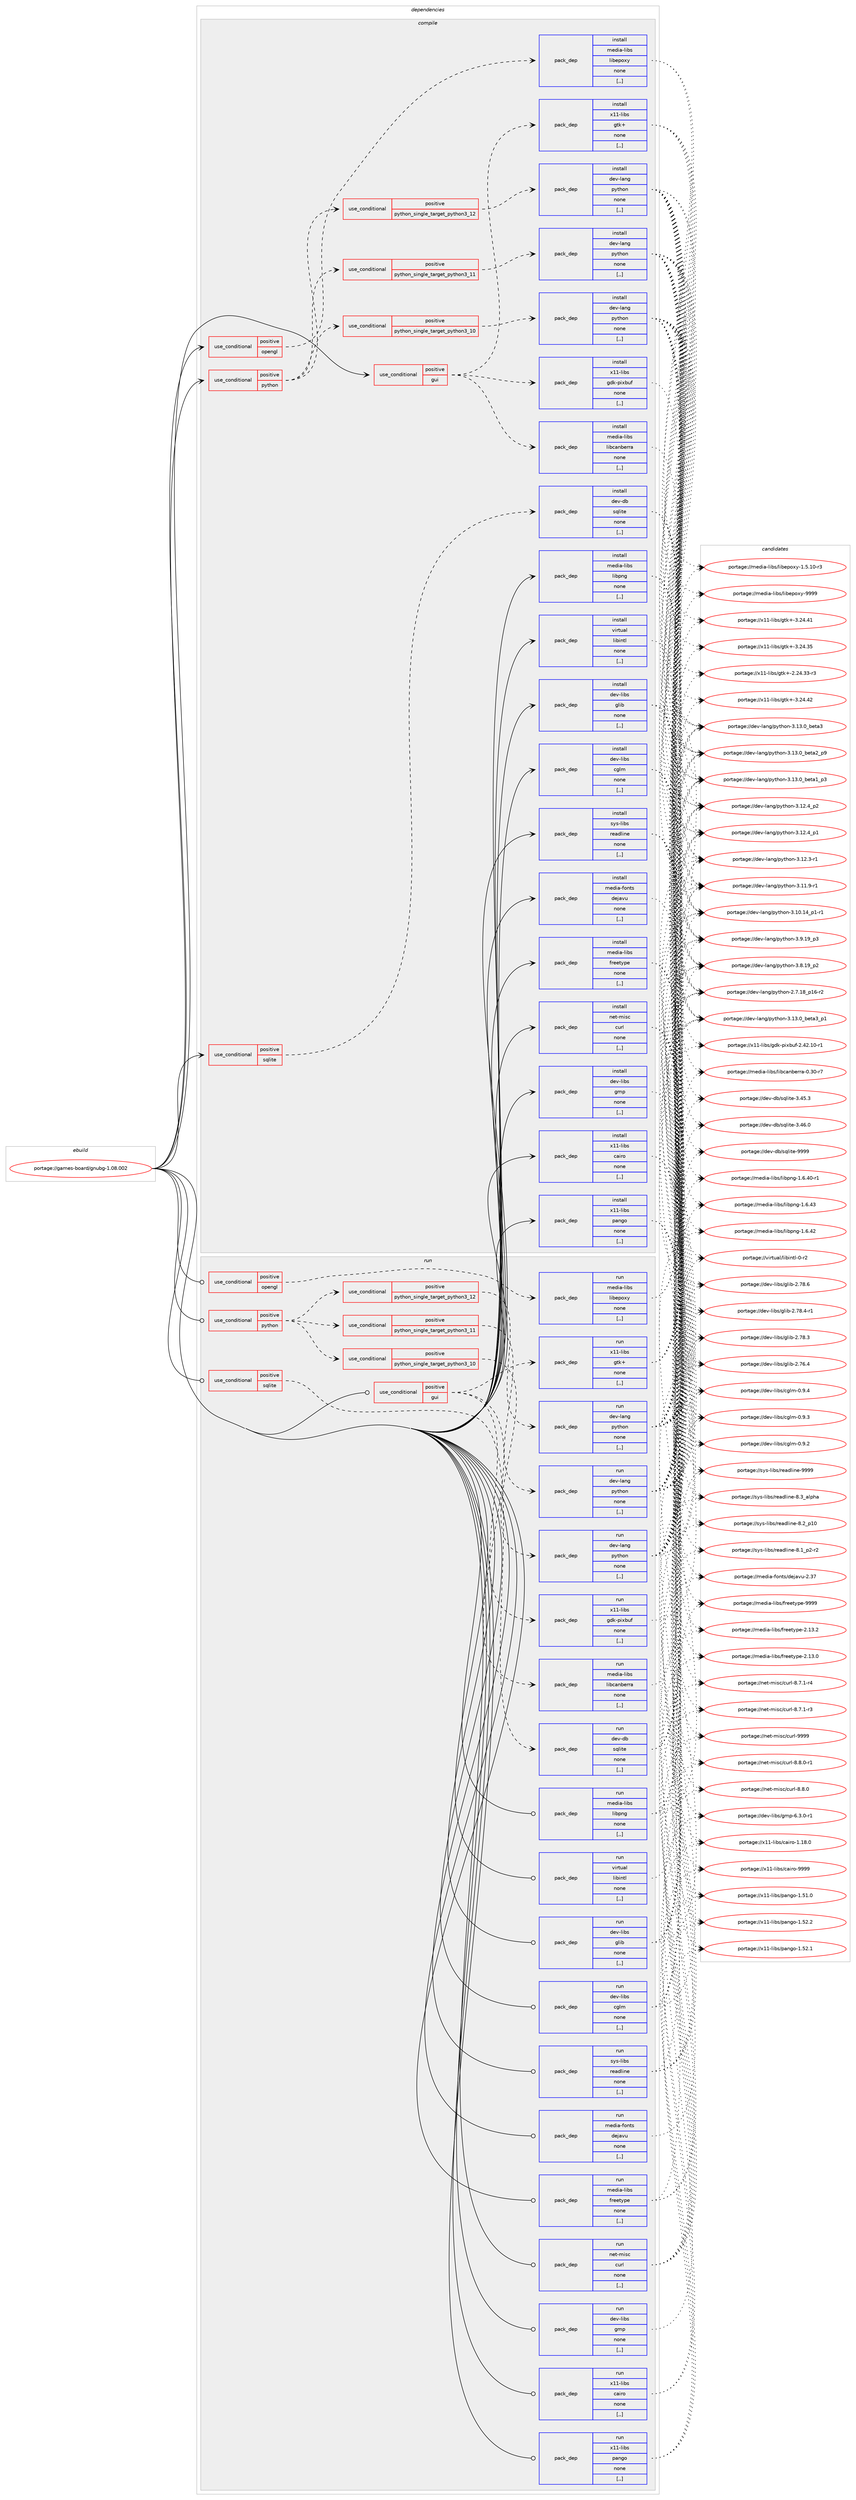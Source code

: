 digraph prolog {

# *************
# Graph options
# *************

newrank=true;
concentrate=true;
compound=true;
graph [rankdir=LR,fontname=Helvetica,fontsize=10,ranksep=1.5];#, ranksep=2.5, nodesep=0.2];
edge  [arrowhead=vee];
node  [fontname=Helvetica,fontsize=10];

# **********
# The ebuild
# **********

subgraph cluster_leftcol {
color=gray;
label=<<i>ebuild</i>>;
id [label="portage://games-board/gnubg-1.08.002", color=red, width=4, href="../games-board/gnubg-1.08.002.svg"];
}

# ****************
# The dependencies
# ****************

subgraph cluster_midcol {
color=gray;
label=<<i>dependencies</i>>;
subgraph cluster_compile {
fillcolor="#eeeeee";
style=filled;
label=<<i>compile</i>>;
subgraph cond62828 {
dependency225313 [label=<<TABLE BORDER="0" CELLBORDER="1" CELLSPACING="0" CELLPADDING="4"><TR><TD ROWSPAN="3" CELLPADDING="10">use_conditional</TD></TR><TR><TD>positive</TD></TR><TR><TD>gui</TD></TR></TABLE>>, shape=none, color=red];
subgraph pack160986 {
dependency225314 [label=<<TABLE BORDER="0" CELLBORDER="1" CELLSPACING="0" CELLPADDING="4" WIDTH="220"><TR><TD ROWSPAN="6" CELLPADDING="30">pack_dep</TD></TR><TR><TD WIDTH="110">install</TD></TR><TR><TD>media-libs</TD></TR><TR><TD>libcanberra</TD></TR><TR><TD>none</TD></TR><TR><TD>[,,]</TD></TR></TABLE>>, shape=none, color=blue];
}
dependency225313:e -> dependency225314:w [weight=20,style="dashed",arrowhead="vee"];
subgraph pack160987 {
dependency225315 [label=<<TABLE BORDER="0" CELLBORDER="1" CELLSPACING="0" CELLPADDING="4" WIDTH="220"><TR><TD ROWSPAN="6" CELLPADDING="30">pack_dep</TD></TR><TR><TD WIDTH="110">install</TD></TR><TR><TD>x11-libs</TD></TR><TR><TD>gdk-pixbuf</TD></TR><TR><TD>none</TD></TR><TR><TD>[,,]</TD></TR></TABLE>>, shape=none, color=blue];
}
dependency225313:e -> dependency225315:w [weight=20,style="dashed",arrowhead="vee"];
subgraph pack160988 {
dependency225316 [label=<<TABLE BORDER="0" CELLBORDER="1" CELLSPACING="0" CELLPADDING="4" WIDTH="220"><TR><TD ROWSPAN="6" CELLPADDING="30">pack_dep</TD></TR><TR><TD WIDTH="110">install</TD></TR><TR><TD>x11-libs</TD></TR><TR><TD>gtk+</TD></TR><TR><TD>none</TD></TR><TR><TD>[,,]</TD></TR></TABLE>>, shape=none, color=blue];
}
dependency225313:e -> dependency225316:w [weight=20,style="dashed",arrowhead="vee"];
}
id:e -> dependency225313:w [weight=20,style="solid",arrowhead="vee"];
subgraph cond62829 {
dependency225317 [label=<<TABLE BORDER="0" CELLBORDER="1" CELLSPACING="0" CELLPADDING="4"><TR><TD ROWSPAN="3" CELLPADDING="10">use_conditional</TD></TR><TR><TD>positive</TD></TR><TR><TD>opengl</TD></TR></TABLE>>, shape=none, color=red];
subgraph pack160989 {
dependency225318 [label=<<TABLE BORDER="0" CELLBORDER="1" CELLSPACING="0" CELLPADDING="4" WIDTH="220"><TR><TD ROWSPAN="6" CELLPADDING="30">pack_dep</TD></TR><TR><TD WIDTH="110">install</TD></TR><TR><TD>media-libs</TD></TR><TR><TD>libepoxy</TD></TR><TR><TD>none</TD></TR><TR><TD>[,,]</TD></TR></TABLE>>, shape=none, color=blue];
}
dependency225317:e -> dependency225318:w [weight=20,style="dashed",arrowhead="vee"];
}
id:e -> dependency225317:w [weight=20,style="solid",arrowhead="vee"];
subgraph cond62830 {
dependency225319 [label=<<TABLE BORDER="0" CELLBORDER="1" CELLSPACING="0" CELLPADDING="4"><TR><TD ROWSPAN="3" CELLPADDING="10">use_conditional</TD></TR><TR><TD>positive</TD></TR><TR><TD>python</TD></TR></TABLE>>, shape=none, color=red];
subgraph cond62831 {
dependency225320 [label=<<TABLE BORDER="0" CELLBORDER="1" CELLSPACING="0" CELLPADDING="4"><TR><TD ROWSPAN="3" CELLPADDING="10">use_conditional</TD></TR><TR><TD>positive</TD></TR><TR><TD>python_single_target_python3_10</TD></TR></TABLE>>, shape=none, color=red];
subgraph pack160990 {
dependency225321 [label=<<TABLE BORDER="0" CELLBORDER="1" CELLSPACING="0" CELLPADDING="4" WIDTH="220"><TR><TD ROWSPAN="6" CELLPADDING="30">pack_dep</TD></TR><TR><TD WIDTH="110">install</TD></TR><TR><TD>dev-lang</TD></TR><TR><TD>python</TD></TR><TR><TD>none</TD></TR><TR><TD>[,,]</TD></TR></TABLE>>, shape=none, color=blue];
}
dependency225320:e -> dependency225321:w [weight=20,style="dashed",arrowhead="vee"];
}
dependency225319:e -> dependency225320:w [weight=20,style="dashed",arrowhead="vee"];
subgraph cond62832 {
dependency225322 [label=<<TABLE BORDER="0" CELLBORDER="1" CELLSPACING="0" CELLPADDING="4"><TR><TD ROWSPAN="3" CELLPADDING="10">use_conditional</TD></TR><TR><TD>positive</TD></TR><TR><TD>python_single_target_python3_11</TD></TR></TABLE>>, shape=none, color=red];
subgraph pack160991 {
dependency225323 [label=<<TABLE BORDER="0" CELLBORDER="1" CELLSPACING="0" CELLPADDING="4" WIDTH="220"><TR><TD ROWSPAN="6" CELLPADDING="30">pack_dep</TD></TR><TR><TD WIDTH="110">install</TD></TR><TR><TD>dev-lang</TD></TR><TR><TD>python</TD></TR><TR><TD>none</TD></TR><TR><TD>[,,]</TD></TR></TABLE>>, shape=none, color=blue];
}
dependency225322:e -> dependency225323:w [weight=20,style="dashed",arrowhead="vee"];
}
dependency225319:e -> dependency225322:w [weight=20,style="dashed",arrowhead="vee"];
subgraph cond62833 {
dependency225324 [label=<<TABLE BORDER="0" CELLBORDER="1" CELLSPACING="0" CELLPADDING="4"><TR><TD ROWSPAN="3" CELLPADDING="10">use_conditional</TD></TR><TR><TD>positive</TD></TR><TR><TD>python_single_target_python3_12</TD></TR></TABLE>>, shape=none, color=red];
subgraph pack160992 {
dependency225325 [label=<<TABLE BORDER="0" CELLBORDER="1" CELLSPACING="0" CELLPADDING="4" WIDTH="220"><TR><TD ROWSPAN="6" CELLPADDING="30">pack_dep</TD></TR><TR><TD WIDTH="110">install</TD></TR><TR><TD>dev-lang</TD></TR><TR><TD>python</TD></TR><TR><TD>none</TD></TR><TR><TD>[,,]</TD></TR></TABLE>>, shape=none, color=blue];
}
dependency225324:e -> dependency225325:w [weight=20,style="dashed",arrowhead="vee"];
}
dependency225319:e -> dependency225324:w [weight=20,style="dashed",arrowhead="vee"];
}
id:e -> dependency225319:w [weight=20,style="solid",arrowhead="vee"];
subgraph cond62834 {
dependency225326 [label=<<TABLE BORDER="0" CELLBORDER="1" CELLSPACING="0" CELLPADDING="4"><TR><TD ROWSPAN="3" CELLPADDING="10">use_conditional</TD></TR><TR><TD>positive</TD></TR><TR><TD>sqlite</TD></TR></TABLE>>, shape=none, color=red];
subgraph pack160993 {
dependency225327 [label=<<TABLE BORDER="0" CELLBORDER="1" CELLSPACING="0" CELLPADDING="4" WIDTH="220"><TR><TD ROWSPAN="6" CELLPADDING="30">pack_dep</TD></TR><TR><TD WIDTH="110">install</TD></TR><TR><TD>dev-db</TD></TR><TR><TD>sqlite</TD></TR><TR><TD>none</TD></TR><TR><TD>[,,]</TD></TR></TABLE>>, shape=none, color=blue];
}
dependency225326:e -> dependency225327:w [weight=20,style="dashed",arrowhead="vee"];
}
id:e -> dependency225326:w [weight=20,style="solid",arrowhead="vee"];
subgraph pack160994 {
dependency225328 [label=<<TABLE BORDER="0" CELLBORDER="1" CELLSPACING="0" CELLPADDING="4" WIDTH="220"><TR><TD ROWSPAN="6" CELLPADDING="30">pack_dep</TD></TR><TR><TD WIDTH="110">install</TD></TR><TR><TD>dev-libs</TD></TR><TR><TD>cglm</TD></TR><TR><TD>none</TD></TR><TR><TD>[,,]</TD></TR></TABLE>>, shape=none, color=blue];
}
id:e -> dependency225328:w [weight=20,style="solid",arrowhead="vee"];
subgraph pack160995 {
dependency225329 [label=<<TABLE BORDER="0" CELLBORDER="1" CELLSPACING="0" CELLPADDING="4" WIDTH="220"><TR><TD ROWSPAN="6" CELLPADDING="30">pack_dep</TD></TR><TR><TD WIDTH="110">install</TD></TR><TR><TD>dev-libs</TD></TR><TR><TD>glib</TD></TR><TR><TD>none</TD></TR><TR><TD>[,,]</TD></TR></TABLE>>, shape=none, color=blue];
}
id:e -> dependency225329:w [weight=20,style="solid",arrowhead="vee"];
subgraph pack160996 {
dependency225330 [label=<<TABLE BORDER="0" CELLBORDER="1" CELLSPACING="0" CELLPADDING="4" WIDTH="220"><TR><TD ROWSPAN="6" CELLPADDING="30">pack_dep</TD></TR><TR><TD WIDTH="110">install</TD></TR><TR><TD>dev-libs</TD></TR><TR><TD>gmp</TD></TR><TR><TD>none</TD></TR><TR><TD>[,,]</TD></TR></TABLE>>, shape=none, color=blue];
}
id:e -> dependency225330:w [weight=20,style="solid",arrowhead="vee"];
subgraph pack160997 {
dependency225331 [label=<<TABLE BORDER="0" CELLBORDER="1" CELLSPACING="0" CELLPADDING="4" WIDTH="220"><TR><TD ROWSPAN="6" CELLPADDING="30">pack_dep</TD></TR><TR><TD WIDTH="110">install</TD></TR><TR><TD>media-fonts</TD></TR><TR><TD>dejavu</TD></TR><TR><TD>none</TD></TR><TR><TD>[,,]</TD></TR></TABLE>>, shape=none, color=blue];
}
id:e -> dependency225331:w [weight=20,style="solid",arrowhead="vee"];
subgraph pack160998 {
dependency225332 [label=<<TABLE BORDER="0" CELLBORDER="1" CELLSPACING="0" CELLPADDING="4" WIDTH="220"><TR><TD ROWSPAN="6" CELLPADDING="30">pack_dep</TD></TR><TR><TD WIDTH="110">install</TD></TR><TR><TD>media-libs</TD></TR><TR><TD>freetype</TD></TR><TR><TD>none</TD></TR><TR><TD>[,,]</TD></TR></TABLE>>, shape=none, color=blue];
}
id:e -> dependency225332:w [weight=20,style="solid",arrowhead="vee"];
subgraph pack160999 {
dependency225333 [label=<<TABLE BORDER="0" CELLBORDER="1" CELLSPACING="0" CELLPADDING="4" WIDTH="220"><TR><TD ROWSPAN="6" CELLPADDING="30">pack_dep</TD></TR><TR><TD WIDTH="110">install</TD></TR><TR><TD>media-libs</TD></TR><TR><TD>libpng</TD></TR><TR><TD>none</TD></TR><TR><TD>[,,]</TD></TR></TABLE>>, shape=none, color=blue];
}
id:e -> dependency225333:w [weight=20,style="solid",arrowhead="vee"];
subgraph pack161000 {
dependency225334 [label=<<TABLE BORDER="0" CELLBORDER="1" CELLSPACING="0" CELLPADDING="4" WIDTH="220"><TR><TD ROWSPAN="6" CELLPADDING="30">pack_dep</TD></TR><TR><TD WIDTH="110">install</TD></TR><TR><TD>net-misc</TD></TR><TR><TD>curl</TD></TR><TR><TD>none</TD></TR><TR><TD>[,,]</TD></TR></TABLE>>, shape=none, color=blue];
}
id:e -> dependency225334:w [weight=20,style="solid",arrowhead="vee"];
subgraph pack161001 {
dependency225335 [label=<<TABLE BORDER="0" CELLBORDER="1" CELLSPACING="0" CELLPADDING="4" WIDTH="220"><TR><TD ROWSPAN="6" CELLPADDING="30">pack_dep</TD></TR><TR><TD WIDTH="110">install</TD></TR><TR><TD>sys-libs</TD></TR><TR><TD>readline</TD></TR><TR><TD>none</TD></TR><TR><TD>[,,]</TD></TR></TABLE>>, shape=none, color=blue];
}
id:e -> dependency225335:w [weight=20,style="solid",arrowhead="vee"];
subgraph pack161002 {
dependency225336 [label=<<TABLE BORDER="0" CELLBORDER="1" CELLSPACING="0" CELLPADDING="4" WIDTH="220"><TR><TD ROWSPAN="6" CELLPADDING="30">pack_dep</TD></TR><TR><TD WIDTH="110">install</TD></TR><TR><TD>virtual</TD></TR><TR><TD>libintl</TD></TR><TR><TD>none</TD></TR><TR><TD>[,,]</TD></TR></TABLE>>, shape=none, color=blue];
}
id:e -> dependency225336:w [weight=20,style="solid",arrowhead="vee"];
subgraph pack161003 {
dependency225337 [label=<<TABLE BORDER="0" CELLBORDER="1" CELLSPACING="0" CELLPADDING="4" WIDTH="220"><TR><TD ROWSPAN="6" CELLPADDING="30">pack_dep</TD></TR><TR><TD WIDTH="110">install</TD></TR><TR><TD>x11-libs</TD></TR><TR><TD>cairo</TD></TR><TR><TD>none</TD></TR><TR><TD>[,,]</TD></TR></TABLE>>, shape=none, color=blue];
}
id:e -> dependency225337:w [weight=20,style="solid",arrowhead="vee"];
subgraph pack161004 {
dependency225338 [label=<<TABLE BORDER="0" CELLBORDER="1" CELLSPACING="0" CELLPADDING="4" WIDTH="220"><TR><TD ROWSPAN="6" CELLPADDING="30">pack_dep</TD></TR><TR><TD WIDTH="110">install</TD></TR><TR><TD>x11-libs</TD></TR><TR><TD>pango</TD></TR><TR><TD>none</TD></TR><TR><TD>[,,]</TD></TR></TABLE>>, shape=none, color=blue];
}
id:e -> dependency225338:w [weight=20,style="solid",arrowhead="vee"];
}
subgraph cluster_compileandrun {
fillcolor="#eeeeee";
style=filled;
label=<<i>compile and run</i>>;
}
subgraph cluster_run {
fillcolor="#eeeeee";
style=filled;
label=<<i>run</i>>;
subgraph cond62835 {
dependency225339 [label=<<TABLE BORDER="0" CELLBORDER="1" CELLSPACING="0" CELLPADDING="4"><TR><TD ROWSPAN="3" CELLPADDING="10">use_conditional</TD></TR><TR><TD>positive</TD></TR><TR><TD>gui</TD></TR></TABLE>>, shape=none, color=red];
subgraph pack161005 {
dependency225340 [label=<<TABLE BORDER="0" CELLBORDER="1" CELLSPACING="0" CELLPADDING="4" WIDTH="220"><TR><TD ROWSPAN="6" CELLPADDING="30">pack_dep</TD></TR><TR><TD WIDTH="110">run</TD></TR><TR><TD>media-libs</TD></TR><TR><TD>libcanberra</TD></TR><TR><TD>none</TD></TR><TR><TD>[,,]</TD></TR></TABLE>>, shape=none, color=blue];
}
dependency225339:e -> dependency225340:w [weight=20,style="dashed",arrowhead="vee"];
subgraph pack161006 {
dependency225341 [label=<<TABLE BORDER="0" CELLBORDER="1" CELLSPACING="0" CELLPADDING="4" WIDTH="220"><TR><TD ROWSPAN="6" CELLPADDING="30">pack_dep</TD></TR><TR><TD WIDTH="110">run</TD></TR><TR><TD>x11-libs</TD></TR><TR><TD>gdk-pixbuf</TD></TR><TR><TD>none</TD></TR><TR><TD>[,,]</TD></TR></TABLE>>, shape=none, color=blue];
}
dependency225339:e -> dependency225341:w [weight=20,style="dashed",arrowhead="vee"];
subgraph pack161007 {
dependency225342 [label=<<TABLE BORDER="0" CELLBORDER="1" CELLSPACING="0" CELLPADDING="4" WIDTH="220"><TR><TD ROWSPAN="6" CELLPADDING="30">pack_dep</TD></TR><TR><TD WIDTH="110">run</TD></TR><TR><TD>x11-libs</TD></TR><TR><TD>gtk+</TD></TR><TR><TD>none</TD></TR><TR><TD>[,,]</TD></TR></TABLE>>, shape=none, color=blue];
}
dependency225339:e -> dependency225342:w [weight=20,style="dashed",arrowhead="vee"];
}
id:e -> dependency225339:w [weight=20,style="solid",arrowhead="odot"];
subgraph cond62836 {
dependency225343 [label=<<TABLE BORDER="0" CELLBORDER="1" CELLSPACING="0" CELLPADDING="4"><TR><TD ROWSPAN="3" CELLPADDING="10">use_conditional</TD></TR><TR><TD>positive</TD></TR><TR><TD>opengl</TD></TR></TABLE>>, shape=none, color=red];
subgraph pack161008 {
dependency225344 [label=<<TABLE BORDER="0" CELLBORDER="1" CELLSPACING="0" CELLPADDING="4" WIDTH="220"><TR><TD ROWSPAN="6" CELLPADDING="30">pack_dep</TD></TR><TR><TD WIDTH="110">run</TD></TR><TR><TD>media-libs</TD></TR><TR><TD>libepoxy</TD></TR><TR><TD>none</TD></TR><TR><TD>[,,]</TD></TR></TABLE>>, shape=none, color=blue];
}
dependency225343:e -> dependency225344:w [weight=20,style="dashed",arrowhead="vee"];
}
id:e -> dependency225343:w [weight=20,style="solid",arrowhead="odot"];
subgraph cond62837 {
dependency225345 [label=<<TABLE BORDER="0" CELLBORDER="1" CELLSPACING="0" CELLPADDING="4"><TR><TD ROWSPAN="3" CELLPADDING="10">use_conditional</TD></TR><TR><TD>positive</TD></TR><TR><TD>python</TD></TR></TABLE>>, shape=none, color=red];
subgraph cond62838 {
dependency225346 [label=<<TABLE BORDER="0" CELLBORDER="1" CELLSPACING="0" CELLPADDING="4"><TR><TD ROWSPAN="3" CELLPADDING="10">use_conditional</TD></TR><TR><TD>positive</TD></TR><TR><TD>python_single_target_python3_10</TD></TR></TABLE>>, shape=none, color=red];
subgraph pack161009 {
dependency225347 [label=<<TABLE BORDER="0" CELLBORDER="1" CELLSPACING="0" CELLPADDING="4" WIDTH="220"><TR><TD ROWSPAN="6" CELLPADDING="30">pack_dep</TD></TR><TR><TD WIDTH="110">run</TD></TR><TR><TD>dev-lang</TD></TR><TR><TD>python</TD></TR><TR><TD>none</TD></TR><TR><TD>[,,]</TD></TR></TABLE>>, shape=none, color=blue];
}
dependency225346:e -> dependency225347:w [weight=20,style="dashed",arrowhead="vee"];
}
dependency225345:e -> dependency225346:w [weight=20,style="dashed",arrowhead="vee"];
subgraph cond62839 {
dependency225348 [label=<<TABLE BORDER="0" CELLBORDER="1" CELLSPACING="0" CELLPADDING="4"><TR><TD ROWSPAN="3" CELLPADDING="10">use_conditional</TD></TR><TR><TD>positive</TD></TR><TR><TD>python_single_target_python3_11</TD></TR></TABLE>>, shape=none, color=red];
subgraph pack161010 {
dependency225349 [label=<<TABLE BORDER="0" CELLBORDER="1" CELLSPACING="0" CELLPADDING="4" WIDTH="220"><TR><TD ROWSPAN="6" CELLPADDING="30">pack_dep</TD></TR><TR><TD WIDTH="110">run</TD></TR><TR><TD>dev-lang</TD></TR><TR><TD>python</TD></TR><TR><TD>none</TD></TR><TR><TD>[,,]</TD></TR></TABLE>>, shape=none, color=blue];
}
dependency225348:e -> dependency225349:w [weight=20,style="dashed",arrowhead="vee"];
}
dependency225345:e -> dependency225348:w [weight=20,style="dashed",arrowhead="vee"];
subgraph cond62840 {
dependency225350 [label=<<TABLE BORDER="0" CELLBORDER="1" CELLSPACING="0" CELLPADDING="4"><TR><TD ROWSPAN="3" CELLPADDING="10">use_conditional</TD></TR><TR><TD>positive</TD></TR><TR><TD>python_single_target_python3_12</TD></TR></TABLE>>, shape=none, color=red];
subgraph pack161011 {
dependency225351 [label=<<TABLE BORDER="0" CELLBORDER="1" CELLSPACING="0" CELLPADDING="4" WIDTH="220"><TR><TD ROWSPAN="6" CELLPADDING="30">pack_dep</TD></TR><TR><TD WIDTH="110">run</TD></TR><TR><TD>dev-lang</TD></TR><TR><TD>python</TD></TR><TR><TD>none</TD></TR><TR><TD>[,,]</TD></TR></TABLE>>, shape=none, color=blue];
}
dependency225350:e -> dependency225351:w [weight=20,style="dashed",arrowhead="vee"];
}
dependency225345:e -> dependency225350:w [weight=20,style="dashed",arrowhead="vee"];
}
id:e -> dependency225345:w [weight=20,style="solid",arrowhead="odot"];
subgraph cond62841 {
dependency225352 [label=<<TABLE BORDER="0" CELLBORDER="1" CELLSPACING="0" CELLPADDING="4"><TR><TD ROWSPAN="3" CELLPADDING="10">use_conditional</TD></TR><TR><TD>positive</TD></TR><TR><TD>sqlite</TD></TR></TABLE>>, shape=none, color=red];
subgraph pack161012 {
dependency225353 [label=<<TABLE BORDER="0" CELLBORDER="1" CELLSPACING="0" CELLPADDING="4" WIDTH="220"><TR><TD ROWSPAN="6" CELLPADDING="30">pack_dep</TD></TR><TR><TD WIDTH="110">run</TD></TR><TR><TD>dev-db</TD></TR><TR><TD>sqlite</TD></TR><TR><TD>none</TD></TR><TR><TD>[,,]</TD></TR></TABLE>>, shape=none, color=blue];
}
dependency225352:e -> dependency225353:w [weight=20,style="dashed",arrowhead="vee"];
}
id:e -> dependency225352:w [weight=20,style="solid",arrowhead="odot"];
subgraph pack161013 {
dependency225354 [label=<<TABLE BORDER="0" CELLBORDER="1" CELLSPACING="0" CELLPADDING="4" WIDTH="220"><TR><TD ROWSPAN="6" CELLPADDING="30">pack_dep</TD></TR><TR><TD WIDTH="110">run</TD></TR><TR><TD>dev-libs</TD></TR><TR><TD>cglm</TD></TR><TR><TD>none</TD></TR><TR><TD>[,,]</TD></TR></TABLE>>, shape=none, color=blue];
}
id:e -> dependency225354:w [weight=20,style="solid",arrowhead="odot"];
subgraph pack161014 {
dependency225355 [label=<<TABLE BORDER="0" CELLBORDER="1" CELLSPACING="0" CELLPADDING="4" WIDTH="220"><TR><TD ROWSPAN="6" CELLPADDING="30">pack_dep</TD></TR><TR><TD WIDTH="110">run</TD></TR><TR><TD>dev-libs</TD></TR><TR><TD>glib</TD></TR><TR><TD>none</TD></TR><TR><TD>[,,]</TD></TR></TABLE>>, shape=none, color=blue];
}
id:e -> dependency225355:w [weight=20,style="solid",arrowhead="odot"];
subgraph pack161015 {
dependency225356 [label=<<TABLE BORDER="0" CELLBORDER="1" CELLSPACING="0" CELLPADDING="4" WIDTH="220"><TR><TD ROWSPAN="6" CELLPADDING="30">pack_dep</TD></TR><TR><TD WIDTH="110">run</TD></TR><TR><TD>dev-libs</TD></TR><TR><TD>gmp</TD></TR><TR><TD>none</TD></TR><TR><TD>[,,]</TD></TR></TABLE>>, shape=none, color=blue];
}
id:e -> dependency225356:w [weight=20,style="solid",arrowhead="odot"];
subgraph pack161016 {
dependency225357 [label=<<TABLE BORDER="0" CELLBORDER="1" CELLSPACING="0" CELLPADDING="4" WIDTH="220"><TR><TD ROWSPAN="6" CELLPADDING="30">pack_dep</TD></TR><TR><TD WIDTH="110">run</TD></TR><TR><TD>media-fonts</TD></TR><TR><TD>dejavu</TD></TR><TR><TD>none</TD></TR><TR><TD>[,,]</TD></TR></TABLE>>, shape=none, color=blue];
}
id:e -> dependency225357:w [weight=20,style="solid",arrowhead="odot"];
subgraph pack161017 {
dependency225358 [label=<<TABLE BORDER="0" CELLBORDER="1" CELLSPACING="0" CELLPADDING="4" WIDTH="220"><TR><TD ROWSPAN="6" CELLPADDING="30">pack_dep</TD></TR><TR><TD WIDTH="110">run</TD></TR><TR><TD>media-libs</TD></TR><TR><TD>freetype</TD></TR><TR><TD>none</TD></TR><TR><TD>[,,]</TD></TR></TABLE>>, shape=none, color=blue];
}
id:e -> dependency225358:w [weight=20,style="solid",arrowhead="odot"];
subgraph pack161018 {
dependency225359 [label=<<TABLE BORDER="0" CELLBORDER="1" CELLSPACING="0" CELLPADDING="4" WIDTH="220"><TR><TD ROWSPAN="6" CELLPADDING="30">pack_dep</TD></TR><TR><TD WIDTH="110">run</TD></TR><TR><TD>media-libs</TD></TR><TR><TD>libpng</TD></TR><TR><TD>none</TD></TR><TR><TD>[,,]</TD></TR></TABLE>>, shape=none, color=blue];
}
id:e -> dependency225359:w [weight=20,style="solid",arrowhead="odot"];
subgraph pack161019 {
dependency225360 [label=<<TABLE BORDER="0" CELLBORDER="1" CELLSPACING="0" CELLPADDING="4" WIDTH="220"><TR><TD ROWSPAN="6" CELLPADDING="30">pack_dep</TD></TR><TR><TD WIDTH="110">run</TD></TR><TR><TD>net-misc</TD></TR><TR><TD>curl</TD></TR><TR><TD>none</TD></TR><TR><TD>[,,]</TD></TR></TABLE>>, shape=none, color=blue];
}
id:e -> dependency225360:w [weight=20,style="solid",arrowhead="odot"];
subgraph pack161020 {
dependency225361 [label=<<TABLE BORDER="0" CELLBORDER="1" CELLSPACING="0" CELLPADDING="4" WIDTH="220"><TR><TD ROWSPAN="6" CELLPADDING="30">pack_dep</TD></TR><TR><TD WIDTH="110">run</TD></TR><TR><TD>sys-libs</TD></TR><TR><TD>readline</TD></TR><TR><TD>none</TD></TR><TR><TD>[,,]</TD></TR></TABLE>>, shape=none, color=blue];
}
id:e -> dependency225361:w [weight=20,style="solid",arrowhead="odot"];
subgraph pack161021 {
dependency225362 [label=<<TABLE BORDER="0" CELLBORDER="1" CELLSPACING="0" CELLPADDING="4" WIDTH="220"><TR><TD ROWSPAN="6" CELLPADDING="30">pack_dep</TD></TR><TR><TD WIDTH="110">run</TD></TR><TR><TD>virtual</TD></TR><TR><TD>libintl</TD></TR><TR><TD>none</TD></TR><TR><TD>[,,]</TD></TR></TABLE>>, shape=none, color=blue];
}
id:e -> dependency225362:w [weight=20,style="solid",arrowhead="odot"];
subgraph pack161022 {
dependency225363 [label=<<TABLE BORDER="0" CELLBORDER="1" CELLSPACING="0" CELLPADDING="4" WIDTH="220"><TR><TD ROWSPAN="6" CELLPADDING="30">pack_dep</TD></TR><TR><TD WIDTH="110">run</TD></TR><TR><TD>x11-libs</TD></TR><TR><TD>cairo</TD></TR><TR><TD>none</TD></TR><TR><TD>[,,]</TD></TR></TABLE>>, shape=none, color=blue];
}
id:e -> dependency225363:w [weight=20,style="solid",arrowhead="odot"];
subgraph pack161023 {
dependency225364 [label=<<TABLE BORDER="0" CELLBORDER="1" CELLSPACING="0" CELLPADDING="4" WIDTH="220"><TR><TD ROWSPAN="6" CELLPADDING="30">pack_dep</TD></TR><TR><TD WIDTH="110">run</TD></TR><TR><TD>x11-libs</TD></TR><TR><TD>pango</TD></TR><TR><TD>none</TD></TR><TR><TD>[,,]</TD></TR></TABLE>>, shape=none, color=blue];
}
id:e -> dependency225364:w [weight=20,style="solid",arrowhead="odot"];
}
}

# **************
# The candidates
# **************

subgraph cluster_choices {
rank=same;
color=gray;
label=<<i>candidates</i>>;

subgraph choice160986 {
color=black;
nodesep=1;
choice10910110010597451081059811547108105989997110981011141149745484651484511455 [label="portage://media-libs/libcanberra-0.30-r7", color=red, width=4,href="../media-libs/libcanberra-0.30-r7.svg"];
dependency225314:e -> choice10910110010597451081059811547108105989997110981011141149745484651484511455:w [style=dotted,weight="100"];
}
subgraph choice160987 {
color=black;
nodesep=1;
choice1204949451081059811547103100107451121051209811710245504652504649484511449 [label="portage://x11-libs/gdk-pixbuf-2.42.10-r1", color=red, width=4,href="../x11-libs/gdk-pixbuf-2.42.10-r1.svg"];
dependency225315:e -> choice1204949451081059811547103100107451121051209811710245504652504649484511449:w [style=dotted,weight="100"];
}
subgraph choice160988 {
color=black;
nodesep=1;
choice1204949451081059811547103116107434551465052465250 [label="portage://x11-libs/gtk+-3.24.42", color=red, width=4,href="../x11-libs/gtk+-3.24.42.svg"];
choice1204949451081059811547103116107434551465052465249 [label="portage://x11-libs/gtk+-3.24.41", color=red, width=4,href="../x11-libs/gtk+-3.24.41.svg"];
choice1204949451081059811547103116107434551465052465153 [label="portage://x11-libs/gtk+-3.24.35", color=red, width=4,href="../x11-libs/gtk+-3.24.35.svg"];
choice12049494510810598115471031161074345504650524651514511451 [label="portage://x11-libs/gtk+-2.24.33-r3", color=red, width=4,href="../x11-libs/gtk+-2.24.33-r3.svg"];
dependency225316:e -> choice1204949451081059811547103116107434551465052465250:w [style=dotted,weight="100"];
dependency225316:e -> choice1204949451081059811547103116107434551465052465249:w [style=dotted,weight="100"];
dependency225316:e -> choice1204949451081059811547103116107434551465052465153:w [style=dotted,weight="100"];
dependency225316:e -> choice12049494510810598115471031161074345504650524651514511451:w [style=dotted,weight="100"];
}
subgraph choice160989 {
color=black;
nodesep=1;
choice10910110010597451081059811547108105981011121111201214557575757 [label="portage://media-libs/libepoxy-9999", color=red, width=4,href="../media-libs/libepoxy-9999.svg"];
choice1091011001059745108105981154710810598101112111120121454946534649484511451 [label="portage://media-libs/libepoxy-1.5.10-r3", color=red, width=4,href="../media-libs/libepoxy-1.5.10-r3.svg"];
dependency225318:e -> choice10910110010597451081059811547108105981011121111201214557575757:w [style=dotted,weight="100"];
dependency225318:e -> choice1091011001059745108105981154710810598101112111120121454946534649484511451:w [style=dotted,weight="100"];
}
subgraph choice160990 {
color=black;
nodesep=1;
choice10010111845108971101034711212111610411111045514649514648959810111697519511249 [label="portage://dev-lang/python-3.13.0_beta3_p1", color=red, width=4,href="../dev-lang/python-3.13.0_beta3_p1.svg"];
choice1001011184510897110103471121211161041111104551464951464895981011169751 [label="portage://dev-lang/python-3.13.0_beta3", color=red, width=4,href="../dev-lang/python-3.13.0_beta3.svg"];
choice10010111845108971101034711212111610411111045514649514648959810111697509511257 [label="portage://dev-lang/python-3.13.0_beta2_p9", color=red, width=4,href="../dev-lang/python-3.13.0_beta2_p9.svg"];
choice10010111845108971101034711212111610411111045514649514648959810111697499511251 [label="portage://dev-lang/python-3.13.0_beta1_p3", color=red, width=4,href="../dev-lang/python-3.13.0_beta1_p3.svg"];
choice100101118451089711010347112121116104111110455146495046529511250 [label="portage://dev-lang/python-3.12.4_p2", color=red, width=4,href="../dev-lang/python-3.12.4_p2.svg"];
choice100101118451089711010347112121116104111110455146495046529511249 [label="portage://dev-lang/python-3.12.4_p1", color=red, width=4,href="../dev-lang/python-3.12.4_p1.svg"];
choice100101118451089711010347112121116104111110455146495046514511449 [label="portage://dev-lang/python-3.12.3-r1", color=red, width=4,href="../dev-lang/python-3.12.3-r1.svg"];
choice100101118451089711010347112121116104111110455146494946574511449 [label="portage://dev-lang/python-3.11.9-r1", color=red, width=4,href="../dev-lang/python-3.11.9-r1.svg"];
choice100101118451089711010347112121116104111110455146494846495295112494511449 [label="portage://dev-lang/python-3.10.14_p1-r1", color=red, width=4,href="../dev-lang/python-3.10.14_p1-r1.svg"];
choice100101118451089711010347112121116104111110455146574649579511251 [label="portage://dev-lang/python-3.9.19_p3", color=red, width=4,href="../dev-lang/python-3.9.19_p3.svg"];
choice100101118451089711010347112121116104111110455146564649579511250 [label="portage://dev-lang/python-3.8.19_p2", color=red, width=4,href="../dev-lang/python-3.8.19_p2.svg"];
choice100101118451089711010347112121116104111110455046554649569511249544511450 [label="portage://dev-lang/python-2.7.18_p16-r2", color=red, width=4,href="../dev-lang/python-2.7.18_p16-r2.svg"];
dependency225321:e -> choice10010111845108971101034711212111610411111045514649514648959810111697519511249:w [style=dotted,weight="100"];
dependency225321:e -> choice1001011184510897110103471121211161041111104551464951464895981011169751:w [style=dotted,weight="100"];
dependency225321:e -> choice10010111845108971101034711212111610411111045514649514648959810111697509511257:w [style=dotted,weight="100"];
dependency225321:e -> choice10010111845108971101034711212111610411111045514649514648959810111697499511251:w [style=dotted,weight="100"];
dependency225321:e -> choice100101118451089711010347112121116104111110455146495046529511250:w [style=dotted,weight="100"];
dependency225321:e -> choice100101118451089711010347112121116104111110455146495046529511249:w [style=dotted,weight="100"];
dependency225321:e -> choice100101118451089711010347112121116104111110455146495046514511449:w [style=dotted,weight="100"];
dependency225321:e -> choice100101118451089711010347112121116104111110455146494946574511449:w [style=dotted,weight="100"];
dependency225321:e -> choice100101118451089711010347112121116104111110455146494846495295112494511449:w [style=dotted,weight="100"];
dependency225321:e -> choice100101118451089711010347112121116104111110455146574649579511251:w [style=dotted,weight="100"];
dependency225321:e -> choice100101118451089711010347112121116104111110455146564649579511250:w [style=dotted,weight="100"];
dependency225321:e -> choice100101118451089711010347112121116104111110455046554649569511249544511450:w [style=dotted,weight="100"];
}
subgraph choice160991 {
color=black;
nodesep=1;
choice10010111845108971101034711212111610411111045514649514648959810111697519511249 [label="portage://dev-lang/python-3.13.0_beta3_p1", color=red, width=4,href="../dev-lang/python-3.13.0_beta3_p1.svg"];
choice1001011184510897110103471121211161041111104551464951464895981011169751 [label="portage://dev-lang/python-3.13.0_beta3", color=red, width=4,href="../dev-lang/python-3.13.0_beta3.svg"];
choice10010111845108971101034711212111610411111045514649514648959810111697509511257 [label="portage://dev-lang/python-3.13.0_beta2_p9", color=red, width=4,href="../dev-lang/python-3.13.0_beta2_p9.svg"];
choice10010111845108971101034711212111610411111045514649514648959810111697499511251 [label="portage://dev-lang/python-3.13.0_beta1_p3", color=red, width=4,href="../dev-lang/python-3.13.0_beta1_p3.svg"];
choice100101118451089711010347112121116104111110455146495046529511250 [label="portage://dev-lang/python-3.12.4_p2", color=red, width=4,href="../dev-lang/python-3.12.4_p2.svg"];
choice100101118451089711010347112121116104111110455146495046529511249 [label="portage://dev-lang/python-3.12.4_p1", color=red, width=4,href="../dev-lang/python-3.12.4_p1.svg"];
choice100101118451089711010347112121116104111110455146495046514511449 [label="portage://dev-lang/python-3.12.3-r1", color=red, width=4,href="../dev-lang/python-3.12.3-r1.svg"];
choice100101118451089711010347112121116104111110455146494946574511449 [label="portage://dev-lang/python-3.11.9-r1", color=red, width=4,href="../dev-lang/python-3.11.9-r1.svg"];
choice100101118451089711010347112121116104111110455146494846495295112494511449 [label="portage://dev-lang/python-3.10.14_p1-r1", color=red, width=4,href="../dev-lang/python-3.10.14_p1-r1.svg"];
choice100101118451089711010347112121116104111110455146574649579511251 [label="portage://dev-lang/python-3.9.19_p3", color=red, width=4,href="../dev-lang/python-3.9.19_p3.svg"];
choice100101118451089711010347112121116104111110455146564649579511250 [label="portage://dev-lang/python-3.8.19_p2", color=red, width=4,href="../dev-lang/python-3.8.19_p2.svg"];
choice100101118451089711010347112121116104111110455046554649569511249544511450 [label="portage://dev-lang/python-2.7.18_p16-r2", color=red, width=4,href="../dev-lang/python-2.7.18_p16-r2.svg"];
dependency225323:e -> choice10010111845108971101034711212111610411111045514649514648959810111697519511249:w [style=dotted,weight="100"];
dependency225323:e -> choice1001011184510897110103471121211161041111104551464951464895981011169751:w [style=dotted,weight="100"];
dependency225323:e -> choice10010111845108971101034711212111610411111045514649514648959810111697509511257:w [style=dotted,weight="100"];
dependency225323:e -> choice10010111845108971101034711212111610411111045514649514648959810111697499511251:w [style=dotted,weight="100"];
dependency225323:e -> choice100101118451089711010347112121116104111110455146495046529511250:w [style=dotted,weight="100"];
dependency225323:e -> choice100101118451089711010347112121116104111110455146495046529511249:w [style=dotted,weight="100"];
dependency225323:e -> choice100101118451089711010347112121116104111110455146495046514511449:w [style=dotted,weight="100"];
dependency225323:e -> choice100101118451089711010347112121116104111110455146494946574511449:w [style=dotted,weight="100"];
dependency225323:e -> choice100101118451089711010347112121116104111110455146494846495295112494511449:w [style=dotted,weight="100"];
dependency225323:e -> choice100101118451089711010347112121116104111110455146574649579511251:w [style=dotted,weight="100"];
dependency225323:e -> choice100101118451089711010347112121116104111110455146564649579511250:w [style=dotted,weight="100"];
dependency225323:e -> choice100101118451089711010347112121116104111110455046554649569511249544511450:w [style=dotted,weight="100"];
}
subgraph choice160992 {
color=black;
nodesep=1;
choice10010111845108971101034711212111610411111045514649514648959810111697519511249 [label="portage://dev-lang/python-3.13.0_beta3_p1", color=red, width=4,href="../dev-lang/python-3.13.0_beta3_p1.svg"];
choice1001011184510897110103471121211161041111104551464951464895981011169751 [label="portage://dev-lang/python-3.13.0_beta3", color=red, width=4,href="../dev-lang/python-3.13.0_beta3.svg"];
choice10010111845108971101034711212111610411111045514649514648959810111697509511257 [label="portage://dev-lang/python-3.13.0_beta2_p9", color=red, width=4,href="../dev-lang/python-3.13.0_beta2_p9.svg"];
choice10010111845108971101034711212111610411111045514649514648959810111697499511251 [label="portage://dev-lang/python-3.13.0_beta1_p3", color=red, width=4,href="../dev-lang/python-3.13.0_beta1_p3.svg"];
choice100101118451089711010347112121116104111110455146495046529511250 [label="portage://dev-lang/python-3.12.4_p2", color=red, width=4,href="../dev-lang/python-3.12.4_p2.svg"];
choice100101118451089711010347112121116104111110455146495046529511249 [label="portage://dev-lang/python-3.12.4_p1", color=red, width=4,href="../dev-lang/python-3.12.4_p1.svg"];
choice100101118451089711010347112121116104111110455146495046514511449 [label="portage://dev-lang/python-3.12.3-r1", color=red, width=4,href="../dev-lang/python-3.12.3-r1.svg"];
choice100101118451089711010347112121116104111110455146494946574511449 [label="portage://dev-lang/python-3.11.9-r1", color=red, width=4,href="../dev-lang/python-3.11.9-r1.svg"];
choice100101118451089711010347112121116104111110455146494846495295112494511449 [label="portage://dev-lang/python-3.10.14_p1-r1", color=red, width=4,href="../dev-lang/python-3.10.14_p1-r1.svg"];
choice100101118451089711010347112121116104111110455146574649579511251 [label="portage://dev-lang/python-3.9.19_p3", color=red, width=4,href="../dev-lang/python-3.9.19_p3.svg"];
choice100101118451089711010347112121116104111110455146564649579511250 [label="portage://dev-lang/python-3.8.19_p2", color=red, width=4,href="../dev-lang/python-3.8.19_p2.svg"];
choice100101118451089711010347112121116104111110455046554649569511249544511450 [label="portage://dev-lang/python-2.7.18_p16-r2", color=red, width=4,href="../dev-lang/python-2.7.18_p16-r2.svg"];
dependency225325:e -> choice10010111845108971101034711212111610411111045514649514648959810111697519511249:w [style=dotted,weight="100"];
dependency225325:e -> choice1001011184510897110103471121211161041111104551464951464895981011169751:w [style=dotted,weight="100"];
dependency225325:e -> choice10010111845108971101034711212111610411111045514649514648959810111697509511257:w [style=dotted,weight="100"];
dependency225325:e -> choice10010111845108971101034711212111610411111045514649514648959810111697499511251:w [style=dotted,weight="100"];
dependency225325:e -> choice100101118451089711010347112121116104111110455146495046529511250:w [style=dotted,weight="100"];
dependency225325:e -> choice100101118451089711010347112121116104111110455146495046529511249:w [style=dotted,weight="100"];
dependency225325:e -> choice100101118451089711010347112121116104111110455146495046514511449:w [style=dotted,weight="100"];
dependency225325:e -> choice100101118451089711010347112121116104111110455146494946574511449:w [style=dotted,weight="100"];
dependency225325:e -> choice100101118451089711010347112121116104111110455146494846495295112494511449:w [style=dotted,weight="100"];
dependency225325:e -> choice100101118451089711010347112121116104111110455146574649579511251:w [style=dotted,weight="100"];
dependency225325:e -> choice100101118451089711010347112121116104111110455146564649579511250:w [style=dotted,weight="100"];
dependency225325:e -> choice100101118451089711010347112121116104111110455046554649569511249544511450:w [style=dotted,weight="100"];
}
subgraph choice160993 {
color=black;
nodesep=1;
choice1001011184510098471151131081051161014557575757 [label="portage://dev-db/sqlite-9999", color=red, width=4,href="../dev-db/sqlite-9999.svg"];
choice10010111845100984711511310810511610145514652544648 [label="portage://dev-db/sqlite-3.46.0", color=red, width=4,href="../dev-db/sqlite-3.46.0.svg"];
choice10010111845100984711511310810511610145514652534651 [label="portage://dev-db/sqlite-3.45.3", color=red, width=4,href="../dev-db/sqlite-3.45.3.svg"];
dependency225327:e -> choice1001011184510098471151131081051161014557575757:w [style=dotted,weight="100"];
dependency225327:e -> choice10010111845100984711511310810511610145514652544648:w [style=dotted,weight="100"];
dependency225327:e -> choice10010111845100984711511310810511610145514652534651:w [style=dotted,weight="100"];
}
subgraph choice160994 {
color=black;
nodesep=1;
choice10010111845108105981154799103108109454846574652 [label="portage://dev-libs/cglm-0.9.4", color=red, width=4,href="../dev-libs/cglm-0.9.4.svg"];
choice10010111845108105981154799103108109454846574651 [label="portage://dev-libs/cglm-0.9.3", color=red, width=4,href="../dev-libs/cglm-0.9.3.svg"];
choice10010111845108105981154799103108109454846574650 [label="portage://dev-libs/cglm-0.9.2", color=red, width=4,href="../dev-libs/cglm-0.9.2.svg"];
dependency225328:e -> choice10010111845108105981154799103108109454846574652:w [style=dotted,weight="100"];
dependency225328:e -> choice10010111845108105981154799103108109454846574651:w [style=dotted,weight="100"];
dependency225328:e -> choice10010111845108105981154799103108109454846574650:w [style=dotted,weight="100"];
}
subgraph choice160995 {
color=black;
nodesep=1;
choice1001011184510810598115471031081059845504655564654 [label="portage://dev-libs/glib-2.78.6", color=red, width=4,href="../dev-libs/glib-2.78.6.svg"];
choice10010111845108105981154710310810598455046555646524511449 [label="portage://dev-libs/glib-2.78.4-r1", color=red, width=4,href="../dev-libs/glib-2.78.4-r1.svg"];
choice1001011184510810598115471031081059845504655564651 [label="portage://dev-libs/glib-2.78.3", color=red, width=4,href="../dev-libs/glib-2.78.3.svg"];
choice1001011184510810598115471031081059845504655544652 [label="portage://dev-libs/glib-2.76.4", color=red, width=4,href="../dev-libs/glib-2.76.4.svg"];
dependency225329:e -> choice1001011184510810598115471031081059845504655564654:w [style=dotted,weight="100"];
dependency225329:e -> choice10010111845108105981154710310810598455046555646524511449:w [style=dotted,weight="100"];
dependency225329:e -> choice1001011184510810598115471031081059845504655564651:w [style=dotted,weight="100"];
dependency225329:e -> choice1001011184510810598115471031081059845504655544652:w [style=dotted,weight="100"];
}
subgraph choice160996 {
color=black;
nodesep=1;
choice1001011184510810598115471031091124554465146484511449 [label="portage://dev-libs/gmp-6.3.0-r1", color=red, width=4,href="../dev-libs/gmp-6.3.0-r1.svg"];
dependency225330:e -> choice1001011184510810598115471031091124554465146484511449:w [style=dotted,weight="100"];
}
subgraph choice160997 {
color=black;
nodesep=1;
choice109101100105974510211111011611547100101106971181174550465155 [label="portage://media-fonts/dejavu-2.37", color=red, width=4,href="../media-fonts/dejavu-2.37.svg"];
dependency225331:e -> choice109101100105974510211111011611547100101106971181174550465155:w [style=dotted,weight="100"];
}
subgraph choice160998 {
color=black;
nodesep=1;
choice109101100105974510810598115471021141011011161211121014557575757 [label="portage://media-libs/freetype-9999", color=red, width=4,href="../media-libs/freetype-9999.svg"];
choice1091011001059745108105981154710211410110111612111210145504649514650 [label="portage://media-libs/freetype-2.13.2", color=red, width=4,href="../media-libs/freetype-2.13.2.svg"];
choice1091011001059745108105981154710211410110111612111210145504649514648 [label="portage://media-libs/freetype-2.13.0", color=red, width=4,href="../media-libs/freetype-2.13.0.svg"];
dependency225332:e -> choice109101100105974510810598115471021141011011161211121014557575757:w [style=dotted,weight="100"];
dependency225332:e -> choice1091011001059745108105981154710211410110111612111210145504649514650:w [style=dotted,weight="100"];
dependency225332:e -> choice1091011001059745108105981154710211410110111612111210145504649514648:w [style=dotted,weight="100"];
}
subgraph choice160999 {
color=black;
nodesep=1;
choice109101100105974510810598115471081059811211010345494654465251 [label="portage://media-libs/libpng-1.6.43", color=red, width=4,href="../media-libs/libpng-1.6.43.svg"];
choice109101100105974510810598115471081059811211010345494654465250 [label="portage://media-libs/libpng-1.6.42", color=red, width=4,href="../media-libs/libpng-1.6.42.svg"];
choice1091011001059745108105981154710810598112110103454946544652484511449 [label="portage://media-libs/libpng-1.6.40-r1", color=red, width=4,href="../media-libs/libpng-1.6.40-r1.svg"];
dependency225333:e -> choice109101100105974510810598115471081059811211010345494654465251:w [style=dotted,weight="100"];
dependency225333:e -> choice109101100105974510810598115471081059811211010345494654465250:w [style=dotted,weight="100"];
dependency225333:e -> choice1091011001059745108105981154710810598112110103454946544652484511449:w [style=dotted,weight="100"];
}
subgraph choice161000 {
color=black;
nodesep=1;
choice110101116451091051159947991171141084557575757 [label="portage://net-misc/curl-9999", color=red, width=4,href="../net-misc/curl-9999.svg"];
choice110101116451091051159947991171141084556465646484511449 [label="portage://net-misc/curl-8.8.0-r1", color=red, width=4,href="../net-misc/curl-8.8.0-r1.svg"];
choice11010111645109105115994799117114108455646564648 [label="portage://net-misc/curl-8.8.0", color=red, width=4,href="../net-misc/curl-8.8.0.svg"];
choice110101116451091051159947991171141084556465546494511452 [label="portage://net-misc/curl-8.7.1-r4", color=red, width=4,href="../net-misc/curl-8.7.1-r4.svg"];
choice110101116451091051159947991171141084556465546494511451 [label="portage://net-misc/curl-8.7.1-r3", color=red, width=4,href="../net-misc/curl-8.7.1-r3.svg"];
dependency225334:e -> choice110101116451091051159947991171141084557575757:w [style=dotted,weight="100"];
dependency225334:e -> choice110101116451091051159947991171141084556465646484511449:w [style=dotted,weight="100"];
dependency225334:e -> choice11010111645109105115994799117114108455646564648:w [style=dotted,weight="100"];
dependency225334:e -> choice110101116451091051159947991171141084556465546494511452:w [style=dotted,weight="100"];
dependency225334:e -> choice110101116451091051159947991171141084556465546494511451:w [style=dotted,weight="100"];
}
subgraph choice161001 {
color=black;
nodesep=1;
choice115121115451081059811547114101971001081051101014557575757 [label="portage://sys-libs/readline-9999", color=red, width=4,href="../sys-libs/readline-9999.svg"];
choice1151211154510810598115471141019710010810511010145564651959710811210497 [label="portage://sys-libs/readline-8.3_alpha", color=red, width=4,href="../sys-libs/readline-8.3_alpha.svg"];
choice1151211154510810598115471141019710010810511010145564650951124948 [label="portage://sys-libs/readline-8.2_p10", color=red, width=4,href="../sys-libs/readline-8.2_p10.svg"];
choice115121115451081059811547114101971001081051101014556464995112504511450 [label="portage://sys-libs/readline-8.1_p2-r2", color=red, width=4,href="../sys-libs/readline-8.1_p2-r2.svg"];
dependency225335:e -> choice115121115451081059811547114101971001081051101014557575757:w [style=dotted,weight="100"];
dependency225335:e -> choice1151211154510810598115471141019710010810511010145564651959710811210497:w [style=dotted,weight="100"];
dependency225335:e -> choice1151211154510810598115471141019710010810511010145564650951124948:w [style=dotted,weight="100"];
dependency225335:e -> choice115121115451081059811547114101971001081051101014556464995112504511450:w [style=dotted,weight="100"];
}
subgraph choice161002 {
color=black;
nodesep=1;
choice11810511411611797108471081059810511011610845484511450 [label="portage://virtual/libintl-0-r2", color=red, width=4,href="../virtual/libintl-0-r2.svg"];
dependency225336:e -> choice11810511411611797108471081059810511011610845484511450:w [style=dotted,weight="100"];
}
subgraph choice161003 {
color=black;
nodesep=1;
choice120494945108105981154799971051141114557575757 [label="portage://x11-libs/cairo-9999", color=red, width=4,href="../x11-libs/cairo-9999.svg"];
choice1204949451081059811547999710511411145494649564648 [label="portage://x11-libs/cairo-1.18.0", color=red, width=4,href="../x11-libs/cairo-1.18.0.svg"];
dependency225337:e -> choice120494945108105981154799971051141114557575757:w [style=dotted,weight="100"];
dependency225337:e -> choice1204949451081059811547999710511411145494649564648:w [style=dotted,weight="100"];
}
subgraph choice161004 {
color=black;
nodesep=1;
choice12049494510810598115471129711010311145494653504650 [label="portage://x11-libs/pango-1.52.2", color=red, width=4,href="../x11-libs/pango-1.52.2.svg"];
choice12049494510810598115471129711010311145494653504649 [label="portage://x11-libs/pango-1.52.1", color=red, width=4,href="../x11-libs/pango-1.52.1.svg"];
choice12049494510810598115471129711010311145494653494648 [label="portage://x11-libs/pango-1.51.0", color=red, width=4,href="../x11-libs/pango-1.51.0.svg"];
dependency225338:e -> choice12049494510810598115471129711010311145494653504650:w [style=dotted,weight="100"];
dependency225338:e -> choice12049494510810598115471129711010311145494653504649:w [style=dotted,weight="100"];
dependency225338:e -> choice12049494510810598115471129711010311145494653494648:w [style=dotted,weight="100"];
}
subgraph choice161005 {
color=black;
nodesep=1;
choice10910110010597451081059811547108105989997110981011141149745484651484511455 [label="portage://media-libs/libcanberra-0.30-r7", color=red, width=4,href="../media-libs/libcanberra-0.30-r7.svg"];
dependency225340:e -> choice10910110010597451081059811547108105989997110981011141149745484651484511455:w [style=dotted,weight="100"];
}
subgraph choice161006 {
color=black;
nodesep=1;
choice1204949451081059811547103100107451121051209811710245504652504649484511449 [label="portage://x11-libs/gdk-pixbuf-2.42.10-r1", color=red, width=4,href="../x11-libs/gdk-pixbuf-2.42.10-r1.svg"];
dependency225341:e -> choice1204949451081059811547103100107451121051209811710245504652504649484511449:w [style=dotted,weight="100"];
}
subgraph choice161007 {
color=black;
nodesep=1;
choice1204949451081059811547103116107434551465052465250 [label="portage://x11-libs/gtk+-3.24.42", color=red, width=4,href="../x11-libs/gtk+-3.24.42.svg"];
choice1204949451081059811547103116107434551465052465249 [label="portage://x11-libs/gtk+-3.24.41", color=red, width=4,href="../x11-libs/gtk+-3.24.41.svg"];
choice1204949451081059811547103116107434551465052465153 [label="portage://x11-libs/gtk+-3.24.35", color=red, width=4,href="../x11-libs/gtk+-3.24.35.svg"];
choice12049494510810598115471031161074345504650524651514511451 [label="portage://x11-libs/gtk+-2.24.33-r3", color=red, width=4,href="../x11-libs/gtk+-2.24.33-r3.svg"];
dependency225342:e -> choice1204949451081059811547103116107434551465052465250:w [style=dotted,weight="100"];
dependency225342:e -> choice1204949451081059811547103116107434551465052465249:w [style=dotted,weight="100"];
dependency225342:e -> choice1204949451081059811547103116107434551465052465153:w [style=dotted,weight="100"];
dependency225342:e -> choice12049494510810598115471031161074345504650524651514511451:w [style=dotted,weight="100"];
}
subgraph choice161008 {
color=black;
nodesep=1;
choice10910110010597451081059811547108105981011121111201214557575757 [label="portage://media-libs/libepoxy-9999", color=red, width=4,href="../media-libs/libepoxy-9999.svg"];
choice1091011001059745108105981154710810598101112111120121454946534649484511451 [label="portage://media-libs/libepoxy-1.5.10-r3", color=red, width=4,href="../media-libs/libepoxy-1.5.10-r3.svg"];
dependency225344:e -> choice10910110010597451081059811547108105981011121111201214557575757:w [style=dotted,weight="100"];
dependency225344:e -> choice1091011001059745108105981154710810598101112111120121454946534649484511451:w [style=dotted,weight="100"];
}
subgraph choice161009 {
color=black;
nodesep=1;
choice10010111845108971101034711212111610411111045514649514648959810111697519511249 [label="portage://dev-lang/python-3.13.0_beta3_p1", color=red, width=4,href="../dev-lang/python-3.13.0_beta3_p1.svg"];
choice1001011184510897110103471121211161041111104551464951464895981011169751 [label="portage://dev-lang/python-3.13.0_beta3", color=red, width=4,href="../dev-lang/python-3.13.0_beta3.svg"];
choice10010111845108971101034711212111610411111045514649514648959810111697509511257 [label="portage://dev-lang/python-3.13.0_beta2_p9", color=red, width=4,href="../dev-lang/python-3.13.0_beta2_p9.svg"];
choice10010111845108971101034711212111610411111045514649514648959810111697499511251 [label="portage://dev-lang/python-3.13.0_beta1_p3", color=red, width=4,href="../dev-lang/python-3.13.0_beta1_p3.svg"];
choice100101118451089711010347112121116104111110455146495046529511250 [label="portage://dev-lang/python-3.12.4_p2", color=red, width=4,href="../dev-lang/python-3.12.4_p2.svg"];
choice100101118451089711010347112121116104111110455146495046529511249 [label="portage://dev-lang/python-3.12.4_p1", color=red, width=4,href="../dev-lang/python-3.12.4_p1.svg"];
choice100101118451089711010347112121116104111110455146495046514511449 [label="portage://dev-lang/python-3.12.3-r1", color=red, width=4,href="../dev-lang/python-3.12.3-r1.svg"];
choice100101118451089711010347112121116104111110455146494946574511449 [label="portage://dev-lang/python-3.11.9-r1", color=red, width=4,href="../dev-lang/python-3.11.9-r1.svg"];
choice100101118451089711010347112121116104111110455146494846495295112494511449 [label="portage://dev-lang/python-3.10.14_p1-r1", color=red, width=4,href="../dev-lang/python-3.10.14_p1-r1.svg"];
choice100101118451089711010347112121116104111110455146574649579511251 [label="portage://dev-lang/python-3.9.19_p3", color=red, width=4,href="../dev-lang/python-3.9.19_p3.svg"];
choice100101118451089711010347112121116104111110455146564649579511250 [label="portage://dev-lang/python-3.8.19_p2", color=red, width=4,href="../dev-lang/python-3.8.19_p2.svg"];
choice100101118451089711010347112121116104111110455046554649569511249544511450 [label="portage://dev-lang/python-2.7.18_p16-r2", color=red, width=4,href="../dev-lang/python-2.7.18_p16-r2.svg"];
dependency225347:e -> choice10010111845108971101034711212111610411111045514649514648959810111697519511249:w [style=dotted,weight="100"];
dependency225347:e -> choice1001011184510897110103471121211161041111104551464951464895981011169751:w [style=dotted,weight="100"];
dependency225347:e -> choice10010111845108971101034711212111610411111045514649514648959810111697509511257:w [style=dotted,weight="100"];
dependency225347:e -> choice10010111845108971101034711212111610411111045514649514648959810111697499511251:w [style=dotted,weight="100"];
dependency225347:e -> choice100101118451089711010347112121116104111110455146495046529511250:w [style=dotted,weight="100"];
dependency225347:e -> choice100101118451089711010347112121116104111110455146495046529511249:w [style=dotted,weight="100"];
dependency225347:e -> choice100101118451089711010347112121116104111110455146495046514511449:w [style=dotted,weight="100"];
dependency225347:e -> choice100101118451089711010347112121116104111110455146494946574511449:w [style=dotted,weight="100"];
dependency225347:e -> choice100101118451089711010347112121116104111110455146494846495295112494511449:w [style=dotted,weight="100"];
dependency225347:e -> choice100101118451089711010347112121116104111110455146574649579511251:w [style=dotted,weight="100"];
dependency225347:e -> choice100101118451089711010347112121116104111110455146564649579511250:w [style=dotted,weight="100"];
dependency225347:e -> choice100101118451089711010347112121116104111110455046554649569511249544511450:w [style=dotted,weight="100"];
}
subgraph choice161010 {
color=black;
nodesep=1;
choice10010111845108971101034711212111610411111045514649514648959810111697519511249 [label="portage://dev-lang/python-3.13.0_beta3_p1", color=red, width=4,href="../dev-lang/python-3.13.0_beta3_p1.svg"];
choice1001011184510897110103471121211161041111104551464951464895981011169751 [label="portage://dev-lang/python-3.13.0_beta3", color=red, width=4,href="../dev-lang/python-3.13.0_beta3.svg"];
choice10010111845108971101034711212111610411111045514649514648959810111697509511257 [label="portage://dev-lang/python-3.13.0_beta2_p9", color=red, width=4,href="../dev-lang/python-3.13.0_beta2_p9.svg"];
choice10010111845108971101034711212111610411111045514649514648959810111697499511251 [label="portage://dev-lang/python-3.13.0_beta1_p3", color=red, width=4,href="../dev-lang/python-3.13.0_beta1_p3.svg"];
choice100101118451089711010347112121116104111110455146495046529511250 [label="portage://dev-lang/python-3.12.4_p2", color=red, width=4,href="../dev-lang/python-3.12.4_p2.svg"];
choice100101118451089711010347112121116104111110455146495046529511249 [label="portage://dev-lang/python-3.12.4_p1", color=red, width=4,href="../dev-lang/python-3.12.4_p1.svg"];
choice100101118451089711010347112121116104111110455146495046514511449 [label="portage://dev-lang/python-3.12.3-r1", color=red, width=4,href="../dev-lang/python-3.12.3-r1.svg"];
choice100101118451089711010347112121116104111110455146494946574511449 [label="portage://dev-lang/python-3.11.9-r1", color=red, width=4,href="../dev-lang/python-3.11.9-r1.svg"];
choice100101118451089711010347112121116104111110455146494846495295112494511449 [label="portage://dev-lang/python-3.10.14_p1-r1", color=red, width=4,href="../dev-lang/python-3.10.14_p1-r1.svg"];
choice100101118451089711010347112121116104111110455146574649579511251 [label="portage://dev-lang/python-3.9.19_p3", color=red, width=4,href="../dev-lang/python-3.9.19_p3.svg"];
choice100101118451089711010347112121116104111110455146564649579511250 [label="portage://dev-lang/python-3.8.19_p2", color=red, width=4,href="../dev-lang/python-3.8.19_p2.svg"];
choice100101118451089711010347112121116104111110455046554649569511249544511450 [label="portage://dev-lang/python-2.7.18_p16-r2", color=red, width=4,href="../dev-lang/python-2.7.18_p16-r2.svg"];
dependency225349:e -> choice10010111845108971101034711212111610411111045514649514648959810111697519511249:w [style=dotted,weight="100"];
dependency225349:e -> choice1001011184510897110103471121211161041111104551464951464895981011169751:w [style=dotted,weight="100"];
dependency225349:e -> choice10010111845108971101034711212111610411111045514649514648959810111697509511257:w [style=dotted,weight="100"];
dependency225349:e -> choice10010111845108971101034711212111610411111045514649514648959810111697499511251:w [style=dotted,weight="100"];
dependency225349:e -> choice100101118451089711010347112121116104111110455146495046529511250:w [style=dotted,weight="100"];
dependency225349:e -> choice100101118451089711010347112121116104111110455146495046529511249:w [style=dotted,weight="100"];
dependency225349:e -> choice100101118451089711010347112121116104111110455146495046514511449:w [style=dotted,weight="100"];
dependency225349:e -> choice100101118451089711010347112121116104111110455146494946574511449:w [style=dotted,weight="100"];
dependency225349:e -> choice100101118451089711010347112121116104111110455146494846495295112494511449:w [style=dotted,weight="100"];
dependency225349:e -> choice100101118451089711010347112121116104111110455146574649579511251:w [style=dotted,weight="100"];
dependency225349:e -> choice100101118451089711010347112121116104111110455146564649579511250:w [style=dotted,weight="100"];
dependency225349:e -> choice100101118451089711010347112121116104111110455046554649569511249544511450:w [style=dotted,weight="100"];
}
subgraph choice161011 {
color=black;
nodesep=1;
choice10010111845108971101034711212111610411111045514649514648959810111697519511249 [label="portage://dev-lang/python-3.13.0_beta3_p1", color=red, width=4,href="../dev-lang/python-3.13.0_beta3_p1.svg"];
choice1001011184510897110103471121211161041111104551464951464895981011169751 [label="portage://dev-lang/python-3.13.0_beta3", color=red, width=4,href="../dev-lang/python-3.13.0_beta3.svg"];
choice10010111845108971101034711212111610411111045514649514648959810111697509511257 [label="portage://dev-lang/python-3.13.0_beta2_p9", color=red, width=4,href="../dev-lang/python-3.13.0_beta2_p9.svg"];
choice10010111845108971101034711212111610411111045514649514648959810111697499511251 [label="portage://dev-lang/python-3.13.0_beta1_p3", color=red, width=4,href="../dev-lang/python-3.13.0_beta1_p3.svg"];
choice100101118451089711010347112121116104111110455146495046529511250 [label="portage://dev-lang/python-3.12.4_p2", color=red, width=4,href="../dev-lang/python-3.12.4_p2.svg"];
choice100101118451089711010347112121116104111110455146495046529511249 [label="portage://dev-lang/python-3.12.4_p1", color=red, width=4,href="../dev-lang/python-3.12.4_p1.svg"];
choice100101118451089711010347112121116104111110455146495046514511449 [label="portage://dev-lang/python-3.12.3-r1", color=red, width=4,href="../dev-lang/python-3.12.3-r1.svg"];
choice100101118451089711010347112121116104111110455146494946574511449 [label="portage://dev-lang/python-3.11.9-r1", color=red, width=4,href="../dev-lang/python-3.11.9-r1.svg"];
choice100101118451089711010347112121116104111110455146494846495295112494511449 [label="portage://dev-lang/python-3.10.14_p1-r1", color=red, width=4,href="../dev-lang/python-3.10.14_p1-r1.svg"];
choice100101118451089711010347112121116104111110455146574649579511251 [label="portage://dev-lang/python-3.9.19_p3", color=red, width=4,href="../dev-lang/python-3.9.19_p3.svg"];
choice100101118451089711010347112121116104111110455146564649579511250 [label="portage://dev-lang/python-3.8.19_p2", color=red, width=4,href="../dev-lang/python-3.8.19_p2.svg"];
choice100101118451089711010347112121116104111110455046554649569511249544511450 [label="portage://dev-lang/python-2.7.18_p16-r2", color=red, width=4,href="../dev-lang/python-2.7.18_p16-r2.svg"];
dependency225351:e -> choice10010111845108971101034711212111610411111045514649514648959810111697519511249:w [style=dotted,weight="100"];
dependency225351:e -> choice1001011184510897110103471121211161041111104551464951464895981011169751:w [style=dotted,weight="100"];
dependency225351:e -> choice10010111845108971101034711212111610411111045514649514648959810111697509511257:w [style=dotted,weight="100"];
dependency225351:e -> choice10010111845108971101034711212111610411111045514649514648959810111697499511251:w [style=dotted,weight="100"];
dependency225351:e -> choice100101118451089711010347112121116104111110455146495046529511250:w [style=dotted,weight="100"];
dependency225351:e -> choice100101118451089711010347112121116104111110455146495046529511249:w [style=dotted,weight="100"];
dependency225351:e -> choice100101118451089711010347112121116104111110455146495046514511449:w [style=dotted,weight="100"];
dependency225351:e -> choice100101118451089711010347112121116104111110455146494946574511449:w [style=dotted,weight="100"];
dependency225351:e -> choice100101118451089711010347112121116104111110455146494846495295112494511449:w [style=dotted,weight="100"];
dependency225351:e -> choice100101118451089711010347112121116104111110455146574649579511251:w [style=dotted,weight="100"];
dependency225351:e -> choice100101118451089711010347112121116104111110455146564649579511250:w [style=dotted,weight="100"];
dependency225351:e -> choice100101118451089711010347112121116104111110455046554649569511249544511450:w [style=dotted,weight="100"];
}
subgraph choice161012 {
color=black;
nodesep=1;
choice1001011184510098471151131081051161014557575757 [label="portage://dev-db/sqlite-9999", color=red, width=4,href="../dev-db/sqlite-9999.svg"];
choice10010111845100984711511310810511610145514652544648 [label="portage://dev-db/sqlite-3.46.0", color=red, width=4,href="../dev-db/sqlite-3.46.0.svg"];
choice10010111845100984711511310810511610145514652534651 [label="portage://dev-db/sqlite-3.45.3", color=red, width=4,href="../dev-db/sqlite-3.45.3.svg"];
dependency225353:e -> choice1001011184510098471151131081051161014557575757:w [style=dotted,weight="100"];
dependency225353:e -> choice10010111845100984711511310810511610145514652544648:w [style=dotted,weight="100"];
dependency225353:e -> choice10010111845100984711511310810511610145514652534651:w [style=dotted,weight="100"];
}
subgraph choice161013 {
color=black;
nodesep=1;
choice10010111845108105981154799103108109454846574652 [label="portage://dev-libs/cglm-0.9.4", color=red, width=4,href="../dev-libs/cglm-0.9.4.svg"];
choice10010111845108105981154799103108109454846574651 [label="portage://dev-libs/cglm-0.9.3", color=red, width=4,href="../dev-libs/cglm-0.9.3.svg"];
choice10010111845108105981154799103108109454846574650 [label="portage://dev-libs/cglm-0.9.2", color=red, width=4,href="../dev-libs/cglm-0.9.2.svg"];
dependency225354:e -> choice10010111845108105981154799103108109454846574652:w [style=dotted,weight="100"];
dependency225354:e -> choice10010111845108105981154799103108109454846574651:w [style=dotted,weight="100"];
dependency225354:e -> choice10010111845108105981154799103108109454846574650:w [style=dotted,weight="100"];
}
subgraph choice161014 {
color=black;
nodesep=1;
choice1001011184510810598115471031081059845504655564654 [label="portage://dev-libs/glib-2.78.6", color=red, width=4,href="../dev-libs/glib-2.78.6.svg"];
choice10010111845108105981154710310810598455046555646524511449 [label="portage://dev-libs/glib-2.78.4-r1", color=red, width=4,href="../dev-libs/glib-2.78.4-r1.svg"];
choice1001011184510810598115471031081059845504655564651 [label="portage://dev-libs/glib-2.78.3", color=red, width=4,href="../dev-libs/glib-2.78.3.svg"];
choice1001011184510810598115471031081059845504655544652 [label="portage://dev-libs/glib-2.76.4", color=red, width=4,href="../dev-libs/glib-2.76.4.svg"];
dependency225355:e -> choice1001011184510810598115471031081059845504655564654:w [style=dotted,weight="100"];
dependency225355:e -> choice10010111845108105981154710310810598455046555646524511449:w [style=dotted,weight="100"];
dependency225355:e -> choice1001011184510810598115471031081059845504655564651:w [style=dotted,weight="100"];
dependency225355:e -> choice1001011184510810598115471031081059845504655544652:w [style=dotted,weight="100"];
}
subgraph choice161015 {
color=black;
nodesep=1;
choice1001011184510810598115471031091124554465146484511449 [label="portage://dev-libs/gmp-6.3.0-r1", color=red, width=4,href="../dev-libs/gmp-6.3.0-r1.svg"];
dependency225356:e -> choice1001011184510810598115471031091124554465146484511449:w [style=dotted,weight="100"];
}
subgraph choice161016 {
color=black;
nodesep=1;
choice109101100105974510211111011611547100101106971181174550465155 [label="portage://media-fonts/dejavu-2.37", color=red, width=4,href="../media-fonts/dejavu-2.37.svg"];
dependency225357:e -> choice109101100105974510211111011611547100101106971181174550465155:w [style=dotted,weight="100"];
}
subgraph choice161017 {
color=black;
nodesep=1;
choice109101100105974510810598115471021141011011161211121014557575757 [label="portage://media-libs/freetype-9999", color=red, width=4,href="../media-libs/freetype-9999.svg"];
choice1091011001059745108105981154710211410110111612111210145504649514650 [label="portage://media-libs/freetype-2.13.2", color=red, width=4,href="../media-libs/freetype-2.13.2.svg"];
choice1091011001059745108105981154710211410110111612111210145504649514648 [label="portage://media-libs/freetype-2.13.0", color=red, width=4,href="../media-libs/freetype-2.13.0.svg"];
dependency225358:e -> choice109101100105974510810598115471021141011011161211121014557575757:w [style=dotted,weight="100"];
dependency225358:e -> choice1091011001059745108105981154710211410110111612111210145504649514650:w [style=dotted,weight="100"];
dependency225358:e -> choice1091011001059745108105981154710211410110111612111210145504649514648:w [style=dotted,weight="100"];
}
subgraph choice161018 {
color=black;
nodesep=1;
choice109101100105974510810598115471081059811211010345494654465251 [label="portage://media-libs/libpng-1.6.43", color=red, width=4,href="../media-libs/libpng-1.6.43.svg"];
choice109101100105974510810598115471081059811211010345494654465250 [label="portage://media-libs/libpng-1.6.42", color=red, width=4,href="../media-libs/libpng-1.6.42.svg"];
choice1091011001059745108105981154710810598112110103454946544652484511449 [label="portage://media-libs/libpng-1.6.40-r1", color=red, width=4,href="../media-libs/libpng-1.6.40-r1.svg"];
dependency225359:e -> choice109101100105974510810598115471081059811211010345494654465251:w [style=dotted,weight="100"];
dependency225359:e -> choice109101100105974510810598115471081059811211010345494654465250:w [style=dotted,weight="100"];
dependency225359:e -> choice1091011001059745108105981154710810598112110103454946544652484511449:w [style=dotted,weight="100"];
}
subgraph choice161019 {
color=black;
nodesep=1;
choice110101116451091051159947991171141084557575757 [label="portage://net-misc/curl-9999", color=red, width=4,href="../net-misc/curl-9999.svg"];
choice110101116451091051159947991171141084556465646484511449 [label="portage://net-misc/curl-8.8.0-r1", color=red, width=4,href="../net-misc/curl-8.8.0-r1.svg"];
choice11010111645109105115994799117114108455646564648 [label="portage://net-misc/curl-8.8.0", color=red, width=4,href="../net-misc/curl-8.8.0.svg"];
choice110101116451091051159947991171141084556465546494511452 [label="portage://net-misc/curl-8.7.1-r4", color=red, width=4,href="../net-misc/curl-8.7.1-r4.svg"];
choice110101116451091051159947991171141084556465546494511451 [label="portage://net-misc/curl-8.7.1-r3", color=red, width=4,href="../net-misc/curl-8.7.1-r3.svg"];
dependency225360:e -> choice110101116451091051159947991171141084557575757:w [style=dotted,weight="100"];
dependency225360:e -> choice110101116451091051159947991171141084556465646484511449:w [style=dotted,weight="100"];
dependency225360:e -> choice11010111645109105115994799117114108455646564648:w [style=dotted,weight="100"];
dependency225360:e -> choice110101116451091051159947991171141084556465546494511452:w [style=dotted,weight="100"];
dependency225360:e -> choice110101116451091051159947991171141084556465546494511451:w [style=dotted,weight="100"];
}
subgraph choice161020 {
color=black;
nodesep=1;
choice115121115451081059811547114101971001081051101014557575757 [label="portage://sys-libs/readline-9999", color=red, width=4,href="../sys-libs/readline-9999.svg"];
choice1151211154510810598115471141019710010810511010145564651959710811210497 [label="portage://sys-libs/readline-8.3_alpha", color=red, width=4,href="../sys-libs/readline-8.3_alpha.svg"];
choice1151211154510810598115471141019710010810511010145564650951124948 [label="portage://sys-libs/readline-8.2_p10", color=red, width=4,href="../sys-libs/readline-8.2_p10.svg"];
choice115121115451081059811547114101971001081051101014556464995112504511450 [label="portage://sys-libs/readline-8.1_p2-r2", color=red, width=4,href="../sys-libs/readline-8.1_p2-r2.svg"];
dependency225361:e -> choice115121115451081059811547114101971001081051101014557575757:w [style=dotted,weight="100"];
dependency225361:e -> choice1151211154510810598115471141019710010810511010145564651959710811210497:w [style=dotted,weight="100"];
dependency225361:e -> choice1151211154510810598115471141019710010810511010145564650951124948:w [style=dotted,weight="100"];
dependency225361:e -> choice115121115451081059811547114101971001081051101014556464995112504511450:w [style=dotted,weight="100"];
}
subgraph choice161021 {
color=black;
nodesep=1;
choice11810511411611797108471081059810511011610845484511450 [label="portage://virtual/libintl-0-r2", color=red, width=4,href="../virtual/libintl-0-r2.svg"];
dependency225362:e -> choice11810511411611797108471081059810511011610845484511450:w [style=dotted,weight="100"];
}
subgraph choice161022 {
color=black;
nodesep=1;
choice120494945108105981154799971051141114557575757 [label="portage://x11-libs/cairo-9999", color=red, width=4,href="../x11-libs/cairo-9999.svg"];
choice1204949451081059811547999710511411145494649564648 [label="portage://x11-libs/cairo-1.18.0", color=red, width=4,href="../x11-libs/cairo-1.18.0.svg"];
dependency225363:e -> choice120494945108105981154799971051141114557575757:w [style=dotted,weight="100"];
dependency225363:e -> choice1204949451081059811547999710511411145494649564648:w [style=dotted,weight="100"];
}
subgraph choice161023 {
color=black;
nodesep=1;
choice12049494510810598115471129711010311145494653504650 [label="portage://x11-libs/pango-1.52.2", color=red, width=4,href="../x11-libs/pango-1.52.2.svg"];
choice12049494510810598115471129711010311145494653504649 [label="portage://x11-libs/pango-1.52.1", color=red, width=4,href="../x11-libs/pango-1.52.1.svg"];
choice12049494510810598115471129711010311145494653494648 [label="portage://x11-libs/pango-1.51.0", color=red, width=4,href="../x11-libs/pango-1.51.0.svg"];
dependency225364:e -> choice12049494510810598115471129711010311145494653504650:w [style=dotted,weight="100"];
dependency225364:e -> choice12049494510810598115471129711010311145494653504649:w [style=dotted,weight="100"];
dependency225364:e -> choice12049494510810598115471129711010311145494653494648:w [style=dotted,weight="100"];
}
}

}
